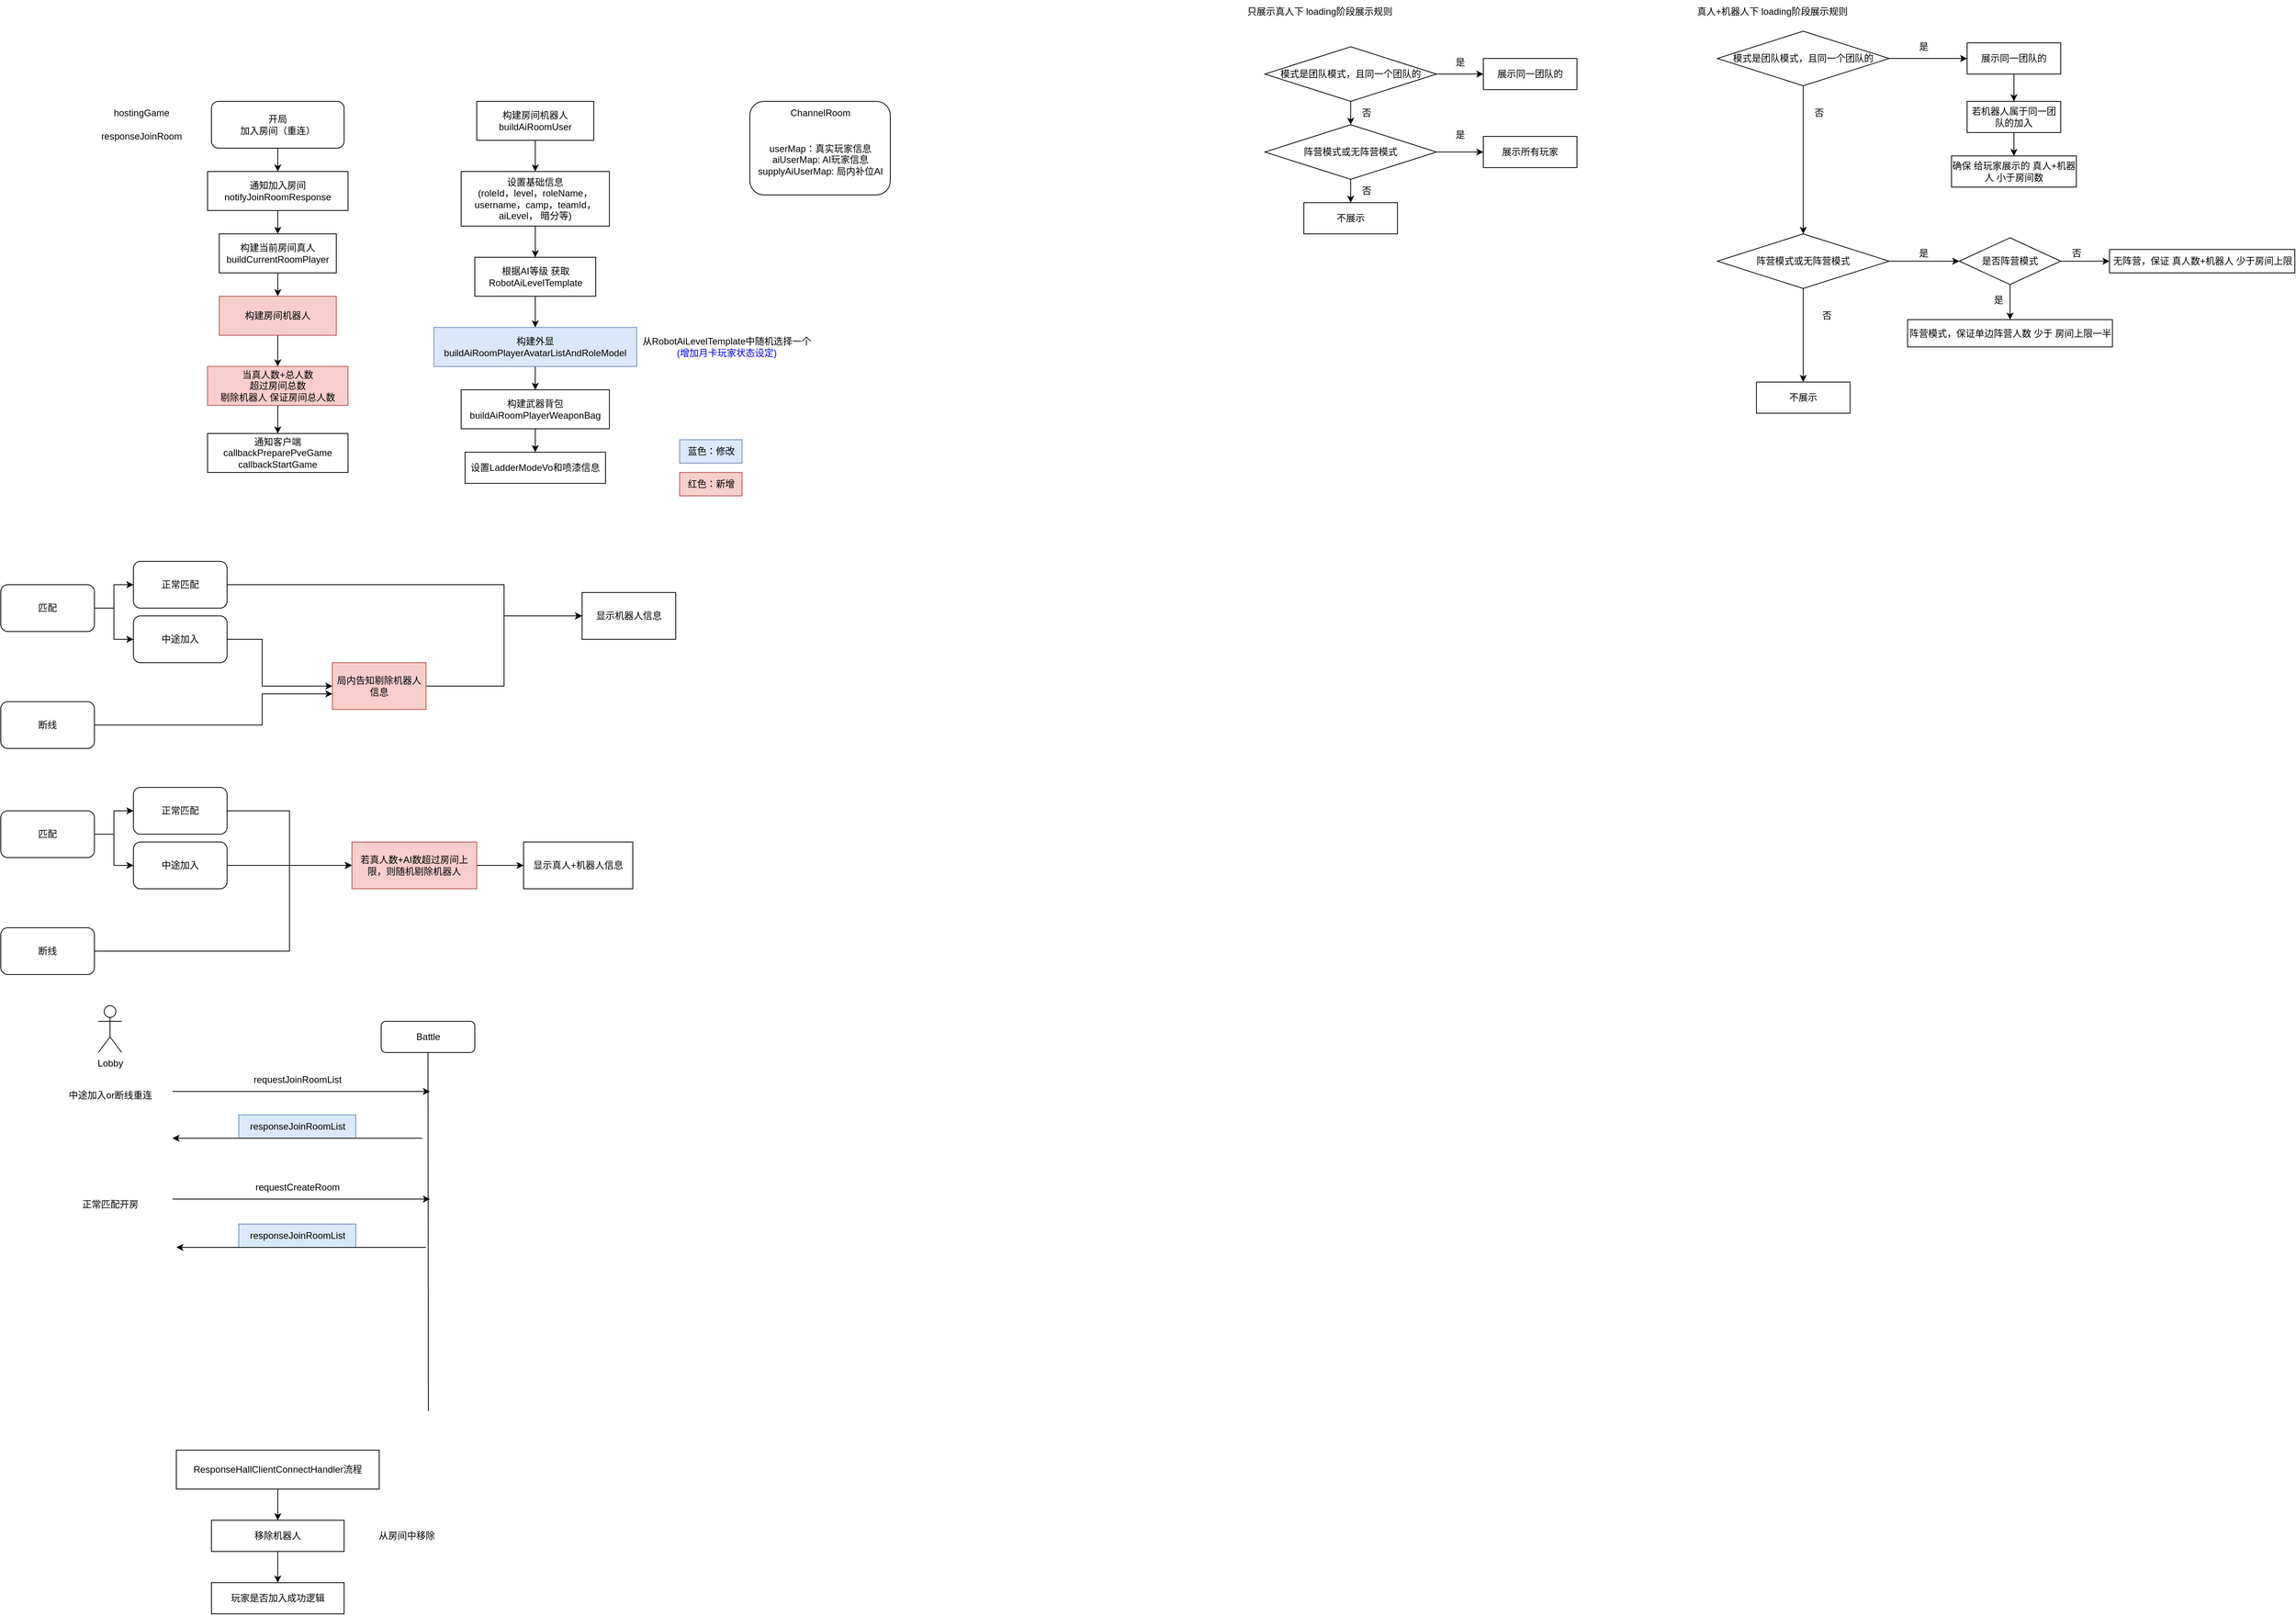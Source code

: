 <mxfile version="21.6.8" type="github">
  <diagram name="第 1 页" id="GIDFDQQ-i0uCsXtVJIqb">
    <mxGraphModel dx="1434" dy="758" grid="1" gridSize="10" guides="1" tooltips="1" connect="1" arrows="1" fold="1" page="1" pageScale="1" pageWidth="4681" pageHeight="3300" math="0" shadow="0">
      <root>
        <mxCell id="0" />
        <mxCell id="1" parent="0" />
        <mxCell id="laQibWiwvQj4CBXzZVvx-28" style="edgeStyle=orthogonalEdgeStyle;rounded=0;orthogonalLoop=1;jettySize=auto;html=1;exitX=0.5;exitY=1;exitDx=0;exitDy=0;entryX=0.5;entryY=0;entryDx=0;entryDy=0;" parent="1" source="laQibWiwvQj4CBXzZVvx-1" target="laQibWiwvQj4CBXzZVvx-6" edge="1">
          <mxGeometry relative="1" as="geometry" />
        </mxCell>
        <mxCell id="laQibWiwvQj4CBXzZVvx-1" value="开局&lt;br&gt;加入房间（重连）" style="rounded=1;whiteSpace=wrap;html=1;" parent="1" vertex="1">
          <mxGeometry x="360" y="430" width="170" height="60" as="geometry" />
        </mxCell>
        <mxCell id="laQibWiwvQj4CBXzZVvx-3" value="hostingGame" style="text;html=1;align=center;verticalAlign=middle;resizable=0;points=[];autosize=1;strokeColor=none;fillColor=none;" parent="1" vertex="1">
          <mxGeometry x="225" y="430" width="90" height="30" as="geometry" />
        </mxCell>
        <mxCell id="laQibWiwvQj4CBXzZVvx-4" value="responseJoinRoom" style="text;html=1;align=center;verticalAlign=middle;resizable=0;points=[];autosize=1;strokeColor=none;fillColor=none;" parent="1" vertex="1">
          <mxGeometry x="205" y="460" width="130" height="30" as="geometry" />
        </mxCell>
        <mxCell id="laQibWiwvQj4CBXzZVvx-29" style="edgeStyle=orthogonalEdgeStyle;rounded=0;orthogonalLoop=1;jettySize=auto;html=1;exitX=0.5;exitY=1;exitDx=0;exitDy=0;" parent="1" source="laQibWiwvQj4CBXzZVvx-6" target="laQibWiwvQj4CBXzZVvx-7" edge="1">
          <mxGeometry relative="1" as="geometry" />
        </mxCell>
        <mxCell id="laQibWiwvQj4CBXzZVvx-6" value="通知加入房间&lt;br&gt;notifyJoinRoomResponse" style="whiteSpace=wrap;html=1;" parent="1" vertex="1">
          <mxGeometry x="355" y="520" width="180" height="50" as="geometry" />
        </mxCell>
        <mxCell id="laQibWiwvQj4CBXzZVvx-30" style="edgeStyle=orthogonalEdgeStyle;rounded=0;orthogonalLoop=1;jettySize=auto;html=1;exitX=0.5;exitY=1;exitDx=0;exitDy=0;" parent="1" source="laQibWiwvQj4CBXzZVvx-7" target="laQibWiwvQj4CBXzZVvx-8" edge="1">
          <mxGeometry relative="1" as="geometry" />
        </mxCell>
        <mxCell id="laQibWiwvQj4CBXzZVvx-7" value="构建当前房间真人&lt;br&gt;buildCurrentRoomPlayer" style="whiteSpace=wrap;html=1;" parent="1" vertex="1">
          <mxGeometry x="370" y="600" width="150" height="50" as="geometry" />
        </mxCell>
        <mxCell id="dbwQvPrRD2itUM1JHdu3-2" style="edgeStyle=orthogonalEdgeStyle;rounded=0;orthogonalLoop=1;jettySize=auto;html=1;exitX=0.5;exitY=1;exitDx=0;exitDy=0;entryX=0.5;entryY=0;entryDx=0;entryDy=0;" edge="1" parent="1" source="laQibWiwvQj4CBXzZVvx-8" target="dbwQvPrRD2itUM1JHdu3-1">
          <mxGeometry relative="1" as="geometry" />
        </mxCell>
        <mxCell id="laQibWiwvQj4CBXzZVvx-8" value="构建房间机器人" style="whiteSpace=wrap;html=1;fillColor=#f8cecc;strokeColor=#b85450;" parent="1" vertex="1">
          <mxGeometry x="370" y="680" width="150" height="50" as="geometry" />
        </mxCell>
        <mxCell id="laQibWiwvQj4CBXzZVvx-9" value="通知客户端&lt;br&gt;callbackPreparePveGame&lt;br&gt;callbackStartGame" style="whiteSpace=wrap;html=1;" parent="1" vertex="1">
          <mxGeometry x="355" y="856" width="180" height="50" as="geometry" />
        </mxCell>
        <mxCell id="laQibWiwvQj4CBXzZVvx-32" style="edgeStyle=orthogonalEdgeStyle;rounded=0;orthogonalLoop=1;jettySize=auto;html=1;exitX=0.5;exitY=1;exitDx=0;exitDy=0;" parent="1" source="laQibWiwvQj4CBXzZVvx-10" target="laQibWiwvQj4CBXzZVvx-22" edge="1">
          <mxGeometry relative="1" as="geometry" />
        </mxCell>
        <mxCell id="laQibWiwvQj4CBXzZVvx-10" value="构建房间机器人&lt;br&gt;buildAiRoomUser" style="whiteSpace=wrap;html=1;" parent="1" vertex="1">
          <mxGeometry x="700" y="430" width="150" height="50" as="geometry" />
        </mxCell>
        <mxCell id="laQibWiwvQj4CBXzZVvx-34" style="edgeStyle=orthogonalEdgeStyle;rounded=0;orthogonalLoop=1;jettySize=auto;html=1;exitX=0.5;exitY=1;exitDx=0;exitDy=0;" parent="1" source="laQibWiwvQj4CBXzZVvx-12" target="laQibWiwvQj4CBXzZVvx-18" edge="1">
          <mxGeometry relative="1" as="geometry" />
        </mxCell>
        <mxCell id="laQibWiwvQj4CBXzZVvx-12" value="根据AI等级 获取RobotAiLevelTemplate" style="rounded=0;whiteSpace=wrap;html=1;" parent="1" vertex="1">
          <mxGeometry x="697.5" y="630" width="155" height="50" as="geometry" />
        </mxCell>
        <mxCell id="laQibWiwvQj4CBXzZVvx-35" style="edgeStyle=orthogonalEdgeStyle;rounded=0;orthogonalLoop=1;jettySize=auto;html=1;exitX=0.5;exitY=1;exitDx=0;exitDy=0;" parent="1" source="laQibWiwvQj4CBXzZVvx-18" target="laQibWiwvQj4CBXzZVvx-19" edge="1">
          <mxGeometry relative="1" as="geometry" />
        </mxCell>
        <mxCell id="laQibWiwvQj4CBXzZVvx-18" value="构建外显&lt;br&gt;buildAiRoomPlayerAvatarListAndRoleModel" style="whiteSpace=wrap;html=1;fillColor=#dae8fc;strokeColor=#6c8ebf;" parent="1" vertex="1">
          <mxGeometry x="645" y="720" width="260" height="50" as="geometry" />
        </mxCell>
        <mxCell id="laQibWiwvQj4CBXzZVvx-36" value="" style="edgeStyle=orthogonalEdgeStyle;rounded=0;orthogonalLoop=1;jettySize=auto;html=1;" parent="1" source="laQibWiwvQj4CBXzZVvx-19" target="laQibWiwvQj4CBXzZVvx-24" edge="1">
          <mxGeometry relative="1" as="geometry" />
        </mxCell>
        <mxCell id="laQibWiwvQj4CBXzZVvx-19" value="构建武器背包&lt;br&gt;buildAiRoomPlayerWeaponBag" style="whiteSpace=wrap;html=1;" parent="1" vertex="1">
          <mxGeometry x="680" y="800" width="190" height="50" as="geometry" />
        </mxCell>
        <mxCell id="laQibWiwvQj4CBXzZVvx-33" style="edgeStyle=orthogonalEdgeStyle;rounded=0;orthogonalLoop=1;jettySize=auto;html=1;exitX=0.5;exitY=1;exitDx=0;exitDy=0;" parent="1" source="laQibWiwvQj4CBXzZVvx-22" target="laQibWiwvQj4CBXzZVvx-12" edge="1">
          <mxGeometry relative="1" as="geometry" />
        </mxCell>
        <mxCell id="laQibWiwvQj4CBXzZVvx-22" value="设置基础信息&lt;br&gt;(roleId，level，roleName，username，camp，teamId， aiLevel， 暗分等)" style="whiteSpace=wrap;html=1;" parent="1" vertex="1">
          <mxGeometry x="680" y="520" width="190" height="70" as="geometry" />
        </mxCell>
        <mxCell id="laQibWiwvQj4CBXzZVvx-23" value="" style="group" parent="1" vertex="1" connectable="0">
          <mxGeometry x="1050" y="430" width="180" height="120" as="geometry" />
        </mxCell>
        <mxCell id="laQibWiwvQj4CBXzZVvx-13" value="" style="rounded=1;whiteSpace=wrap;html=1;" parent="laQibWiwvQj4CBXzZVvx-23" vertex="1">
          <mxGeometry width="180" height="120" as="geometry" />
        </mxCell>
        <mxCell id="laQibWiwvQj4CBXzZVvx-14" value="ChannelRoom" style="text;html=1;align=center;verticalAlign=middle;resizable=0;points=[];autosize=1;strokeColor=none;fillColor=none;" parent="laQibWiwvQj4CBXzZVvx-23" vertex="1">
          <mxGeometry x="40" width="100" height="30" as="geometry" />
        </mxCell>
        <mxCell id="laQibWiwvQj4CBXzZVvx-17" value="userMap：真实玩家信息&lt;br&gt;aiUserMap: AI玩家信息&lt;br&gt;supplyAiUserMap: 局内补位AI" style="text;html=1;align=center;verticalAlign=middle;resizable=0;points=[];autosize=1;strokeColor=none;fillColor=none;" parent="laQibWiwvQj4CBXzZVvx-23" vertex="1">
          <mxGeometry y="45" width="180" height="60" as="geometry" />
        </mxCell>
        <mxCell id="laQibWiwvQj4CBXzZVvx-24" value="设置LadderModeVo和喷漆信息" style="whiteSpace=wrap;html=1;" parent="1" vertex="1">
          <mxGeometry x="685" y="880" width="180" height="40" as="geometry" />
        </mxCell>
        <mxCell id="laQibWiwvQj4CBXzZVvx-25" value="从RobotAiLevelTemplate中随机选择一个&lt;br&gt;&lt;font color=&quot;#0000ff&quot;&gt;(增加月卡玩家状态设定)&lt;/font&gt;" style="text;html=1;align=center;verticalAlign=middle;resizable=0;points=[];autosize=1;strokeColor=none;fillColor=none;" parent="1" vertex="1">
          <mxGeometry x="900" y="725" width="240" height="40" as="geometry" />
        </mxCell>
        <mxCell id="laQibWiwvQj4CBXzZVvx-26" value="蓝色：修改" style="text;html=1;align=center;verticalAlign=middle;resizable=0;points=[];autosize=1;strokeColor=#6c8ebf;fillColor=#dae8fc;" parent="1" vertex="1">
          <mxGeometry x="960" y="864" width="80" height="30" as="geometry" />
        </mxCell>
        <mxCell id="laQibWiwvQj4CBXzZVvx-27" value="红色：新增" style="text;html=1;align=center;verticalAlign=middle;resizable=0;points=[];autosize=1;strokeColor=#b85450;fillColor=#f8cecc;" parent="1" vertex="1">
          <mxGeometry x="960" y="906" width="80" height="30" as="geometry" />
        </mxCell>
        <mxCell id="laQibWiwvQj4CBXzZVvx-41" style="edgeStyle=orthogonalEdgeStyle;rounded=0;orthogonalLoop=1;jettySize=auto;html=1;exitX=1;exitY=0.5;exitDx=0;exitDy=0;" parent="1" source="laQibWiwvQj4CBXzZVvx-37" target="laQibWiwvQj4CBXzZVvx-38" edge="1">
          <mxGeometry relative="1" as="geometry" />
        </mxCell>
        <mxCell id="laQibWiwvQj4CBXzZVvx-42" style="edgeStyle=orthogonalEdgeStyle;rounded=0;orthogonalLoop=1;jettySize=auto;html=1;exitX=1;exitY=0.5;exitDx=0;exitDy=0;" parent="1" source="laQibWiwvQj4CBXzZVvx-37" target="laQibWiwvQj4CBXzZVvx-39" edge="1">
          <mxGeometry relative="1" as="geometry" />
        </mxCell>
        <mxCell id="laQibWiwvQj4CBXzZVvx-37" value="匹配" style="rounded=1;whiteSpace=wrap;html=1;" parent="1" vertex="1">
          <mxGeometry x="90" y="1050" width="120" height="60" as="geometry" />
        </mxCell>
        <mxCell id="laQibWiwvQj4CBXzZVvx-48" style="edgeStyle=orthogonalEdgeStyle;rounded=0;orthogonalLoop=1;jettySize=auto;html=1;exitX=1;exitY=0.5;exitDx=0;exitDy=0;entryX=0;entryY=0.5;entryDx=0;entryDy=0;" parent="1" source="laQibWiwvQj4CBXzZVvx-38" target="laQibWiwvQj4CBXzZVvx-43" edge="1">
          <mxGeometry relative="1" as="geometry">
            <Array as="points">
              <mxPoint x="735" y="1050" />
              <mxPoint x="735" y="1090" />
            </Array>
          </mxGeometry>
        </mxCell>
        <mxCell id="laQibWiwvQj4CBXzZVvx-38" value="正常匹配" style="rounded=1;whiteSpace=wrap;html=1;" parent="1" vertex="1">
          <mxGeometry x="260" y="1020" width="120" height="60" as="geometry" />
        </mxCell>
        <mxCell id="laQibWiwvQj4CBXzZVvx-47" style="edgeStyle=orthogonalEdgeStyle;rounded=0;orthogonalLoop=1;jettySize=auto;html=1;exitX=1;exitY=0.5;exitDx=0;exitDy=0;entryX=0;entryY=0.5;entryDx=0;entryDy=0;" parent="1" source="laQibWiwvQj4CBXzZVvx-39" target="laQibWiwvQj4CBXzZVvx-45" edge="1">
          <mxGeometry relative="1" as="geometry">
            <Array as="points">
              <mxPoint x="425" y="1120" />
              <mxPoint x="425" y="1180" />
            </Array>
          </mxGeometry>
        </mxCell>
        <mxCell id="laQibWiwvQj4CBXzZVvx-39" value="中途加入" style="rounded=1;whiteSpace=wrap;html=1;" parent="1" vertex="1">
          <mxGeometry x="260" y="1090" width="120" height="60" as="geometry" />
        </mxCell>
        <mxCell id="laQibWiwvQj4CBXzZVvx-46" style="edgeStyle=orthogonalEdgeStyle;rounded=0;orthogonalLoop=1;jettySize=auto;html=1;exitX=1;exitY=0.5;exitDx=0;exitDy=0;entryX=0;entryY=0.5;entryDx=0;entryDy=0;" parent="1" edge="1">
          <mxGeometry relative="1" as="geometry">
            <mxPoint x="210" y="1220" as="sourcePoint" />
            <mxPoint x="515" y="1190" as="targetPoint" />
            <Array as="points">
              <mxPoint x="210" y="1230" />
              <mxPoint x="425" y="1230" />
              <mxPoint x="425" y="1190" />
            </Array>
          </mxGeometry>
        </mxCell>
        <mxCell id="laQibWiwvQj4CBXzZVvx-40" value="断线" style="rounded=1;whiteSpace=wrap;html=1;" parent="1" vertex="1">
          <mxGeometry x="90" y="1200" width="120" height="60" as="geometry" />
        </mxCell>
        <mxCell id="laQibWiwvQj4CBXzZVvx-43" value="显示机器人信息" style="whiteSpace=wrap;html=1;" parent="1" vertex="1">
          <mxGeometry x="835" y="1060" width="120" height="60" as="geometry" />
        </mxCell>
        <mxCell id="laQibWiwvQj4CBXzZVvx-49" style="edgeStyle=orthogonalEdgeStyle;rounded=0;orthogonalLoop=1;jettySize=auto;html=1;exitX=1;exitY=0.5;exitDx=0;exitDy=0;entryX=0;entryY=0.5;entryDx=0;entryDy=0;" parent="1" source="laQibWiwvQj4CBXzZVvx-45" target="laQibWiwvQj4CBXzZVvx-43" edge="1">
          <mxGeometry relative="1" as="geometry" />
        </mxCell>
        <mxCell id="laQibWiwvQj4CBXzZVvx-45" value="局内告知剔除机器人&lt;br&gt;信息" style="whiteSpace=wrap;html=1;fillColor=#f8cecc;strokeColor=#b85450;" parent="1" vertex="1">
          <mxGeometry x="515" y="1150" width="120" height="60" as="geometry" />
        </mxCell>
        <mxCell id="laQibWiwvQj4CBXzZVvx-51" value="Lobby" style="shape=umlActor;verticalLabelPosition=bottom;verticalAlign=top;html=1;outlineConnect=0;" parent="1" vertex="1">
          <mxGeometry x="215" y="1590" width="30" height="60" as="geometry" />
        </mxCell>
        <mxCell id="laQibWiwvQj4CBXzZVvx-52" value="Battle" style="rounded=1;whiteSpace=wrap;html=1;" parent="1" vertex="1">
          <mxGeometry x="577.5" y="1610" width="120" height="40" as="geometry" />
        </mxCell>
        <mxCell id="laQibWiwvQj4CBXzZVvx-53" value="requestJoinRoomList" style="text;html=1;align=center;verticalAlign=middle;resizable=0;points=[];autosize=1;strokeColor=none;fillColor=none;" parent="1" vertex="1">
          <mxGeometry x="400" y="1670" width="140" height="30" as="geometry" />
        </mxCell>
        <mxCell id="laQibWiwvQj4CBXzZVvx-55" value="responseJoinRoomList" style="text;html=1;align=center;verticalAlign=middle;resizable=0;points=[];autosize=1;strokeColor=#6c8ebf;fillColor=#dae8fc;" parent="1" vertex="1">
          <mxGeometry x="395" y="1730" width="150" height="30" as="geometry" />
        </mxCell>
        <mxCell id="laQibWiwvQj4CBXzZVvx-56" value="requestCreateRoom" style="text;html=1;align=center;verticalAlign=middle;resizable=0;points=[];autosize=1;strokeColor=none;fillColor=none;" parent="1" vertex="1">
          <mxGeometry x="405" y="1808" width="130" height="30" as="geometry" />
        </mxCell>
        <mxCell id="laQibWiwvQj4CBXzZVvx-57" value="responseJoinRoomList" style="text;html=1;align=center;verticalAlign=middle;resizable=0;points=[];autosize=1;strokeColor=#6c8ebf;fillColor=#dae8fc;" parent="1" vertex="1">
          <mxGeometry x="395" y="1870" width="150" height="30" as="geometry" />
        </mxCell>
        <mxCell id="laQibWiwvQj4CBXzZVvx-58" value="" style="endArrow=none;html=1;rounded=0;entryX=0.5;entryY=1;entryDx=0;entryDy=0;" parent="1" target="laQibWiwvQj4CBXzZVvx-52" edge="1">
          <mxGeometry width="50" height="50" relative="1" as="geometry">
            <mxPoint x="638" y="2110" as="sourcePoint" />
            <mxPoint x="730" y="1760" as="targetPoint" />
          </mxGeometry>
        </mxCell>
        <mxCell id="laQibWiwvQj4CBXzZVvx-59" value="" style="endArrow=classic;html=1;rounded=0;" parent="1" edge="1">
          <mxGeometry width="50" height="50" relative="1" as="geometry">
            <mxPoint x="310" y="1700" as="sourcePoint" />
            <mxPoint x="640" y="1700" as="targetPoint" />
          </mxGeometry>
        </mxCell>
        <mxCell id="laQibWiwvQj4CBXzZVvx-60" value="" style="endArrow=classic;html=1;rounded=0;" parent="1" edge="1">
          <mxGeometry width="50" height="50" relative="1" as="geometry">
            <mxPoint x="630" y="1760" as="sourcePoint" />
            <mxPoint x="310" y="1760" as="targetPoint" />
          </mxGeometry>
        </mxCell>
        <mxCell id="laQibWiwvQj4CBXzZVvx-61" value="" style="endArrow=classic;html=1;rounded=0;" parent="1" edge="1">
          <mxGeometry width="50" height="50" relative="1" as="geometry">
            <mxPoint x="310" y="1838" as="sourcePoint" />
            <mxPoint x="640" y="1838" as="targetPoint" />
          </mxGeometry>
        </mxCell>
        <mxCell id="laQibWiwvQj4CBXzZVvx-62" value="" style="endArrow=classic;html=1;rounded=0;" parent="1" edge="1">
          <mxGeometry width="50" height="50" relative="1" as="geometry">
            <mxPoint x="635" y="1900" as="sourcePoint" />
            <mxPoint x="315" y="1900" as="targetPoint" />
          </mxGeometry>
        </mxCell>
        <mxCell id="laQibWiwvQj4CBXzZVvx-63" value="中途加入or断线重连" style="text;html=1;align=center;verticalAlign=middle;resizable=0;points=[];autosize=1;strokeColor=none;fillColor=none;" parent="1" vertex="1">
          <mxGeometry x="165" y="1690" width="130" height="30" as="geometry" />
        </mxCell>
        <mxCell id="laQibWiwvQj4CBXzZVvx-64" value="正常匹配开房" style="text;html=1;align=center;verticalAlign=middle;resizable=0;points=[];autosize=1;strokeColor=none;fillColor=none;" parent="1" vertex="1">
          <mxGeometry x="180" y="1830" width="100" height="30" as="geometry" />
        </mxCell>
        <mxCell id="laQibWiwvQj4CBXzZVvx-70" style="edgeStyle=orthogonalEdgeStyle;rounded=0;orthogonalLoop=1;jettySize=auto;html=1;exitX=0.5;exitY=1;exitDx=0;exitDy=0;entryX=0.5;entryY=0;entryDx=0;entryDy=0;" parent="1" source="laQibWiwvQj4CBXzZVvx-65" target="laQibWiwvQj4CBXzZVvx-66" edge="1">
          <mxGeometry relative="1" as="geometry" />
        </mxCell>
        <mxCell id="laQibWiwvQj4CBXzZVvx-65" value="ResponseHallClientConnectHandler流程" style="whiteSpace=wrap;html=1;" parent="1" vertex="1">
          <mxGeometry x="315" y="2160" width="260" height="50" as="geometry" />
        </mxCell>
        <mxCell id="laQibWiwvQj4CBXzZVvx-71" style="edgeStyle=orthogonalEdgeStyle;rounded=0;orthogonalLoop=1;jettySize=auto;html=1;exitX=0.5;exitY=1;exitDx=0;exitDy=0;entryX=0.5;entryY=0;entryDx=0;entryDy=0;" parent="1" source="laQibWiwvQj4CBXzZVvx-66" target="laQibWiwvQj4CBXzZVvx-67" edge="1">
          <mxGeometry relative="1" as="geometry" />
        </mxCell>
        <mxCell id="laQibWiwvQj4CBXzZVvx-66" value="移除机器人" style="whiteSpace=wrap;html=1;" parent="1" vertex="1">
          <mxGeometry x="360" y="2250" width="170" height="40" as="geometry" />
        </mxCell>
        <mxCell id="laQibWiwvQj4CBXzZVvx-67" value="玩家是否加入成功逻辑" style="whiteSpace=wrap;html=1;" parent="1" vertex="1">
          <mxGeometry x="360" y="2330" width="170" height="40" as="geometry" />
        </mxCell>
        <mxCell id="laQibWiwvQj4CBXzZVvx-69" value="从房间中移除" style="text;html=1;align=center;verticalAlign=middle;resizable=0;points=[];autosize=1;strokeColor=none;fillColor=none;" parent="1" vertex="1">
          <mxGeometry x="560" y="2255" width="100" height="30" as="geometry" />
        </mxCell>
        <mxCell id="dbwQvPrRD2itUM1JHdu3-3" style="edgeStyle=orthogonalEdgeStyle;rounded=0;orthogonalLoop=1;jettySize=auto;html=1;exitX=0.5;exitY=1;exitDx=0;exitDy=0;" edge="1" parent="1" source="dbwQvPrRD2itUM1JHdu3-1" target="laQibWiwvQj4CBXzZVvx-9">
          <mxGeometry relative="1" as="geometry" />
        </mxCell>
        <mxCell id="dbwQvPrRD2itUM1JHdu3-1" value="当真人数+总人数&lt;br&gt;超过房间总数&lt;br&gt;剔除机器人 保证房间总人数" style="whiteSpace=wrap;html=1;fillColor=#f8cecc;strokeColor=#b85450;" vertex="1" parent="1">
          <mxGeometry x="355" y="770" width="180" height="50" as="geometry" />
        </mxCell>
        <mxCell id="dbwQvPrRD2itUM1JHdu3-4" style="edgeStyle=orthogonalEdgeStyle;rounded=0;orthogonalLoop=1;jettySize=auto;html=1;exitX=1;exitY=0.5;exitDx=0;exitDy=0;" edge="1" parent="1" source="dbwQvPrRD2itUM1JHdu3-6" target="dbwQvPrRD2itUM1JHdu3-8">
          <mxGeometry relative="1" as="geometry" />
        </mxCell>
        <mxCell id="dbwQvPrRD2itUM1JHdu3-5" style="edgeStyle=orthogonalEdgeStyle;rounded=0;orthogonalLoop=1;jettySize=auto;html=1;exitX=1;exitY=0.5;exitDx=0;exitDy=0;" edge="1" parent="1" source="dbwQvPrRD2itUM1JHdu3-6" target="dbwQvPrRD2itUM1JHdu3-10">
          <mxGeometry relative="1" as="geometry" />
        </mxCell>
        <mxCell id="dbwQvPrRD2itUM1JHdu3-6" value="匹配" style="rounded=1;whiteSpace=wrap;html=1;" vertex="1" parent="1">
          <mxGeometry x="90" y="1340" width="120" height="60" as="geometry" />
        </mxCell>
        <mxCell id="dbwQvPrRD2itUM1JHdu3-16" style="edgeStyle=orthogonalEdgeStyle;rounded=0;orthogonalLoop=1;jettySize=auto;html=1;exitX=1;exitY=0.5;exitDx=0;exitDy=0;entryX=0;entryY=0.5;entryDx=0;entryDy=0;" edge="1" parent="1" source="dbwQvPrRD2itUM1JHdu3-8" target="dbwQvPrRD2itUM1JHdu3-15">
          <mxGeometry relative="1" as="geometry">
            <mxPoint x="480" y="1380" as="targetPoint" />
          </mxGeometry>
        </mxCell>
        <mxCell id="dbwQvPrRD2itUM1JHdu3-8" value="正常匹配" style="rounded=1;whiteSpace=wrap;html=1;" vertex="1" parent="1">
          <mxGeometry x="260" y="1310" width="120" height="60" as="geometry" />
        </mxCell>
        <mxCell id="dbwQvPrRD2itUM1JHdu3-9" style="edgeStyle=orthogonalEdgeStyle;rounded=0;orthogonalLoop=1;jettySize=auto;html=1;exitX=1;exitY=0.5;exitDx=0;exitDy=0;entryX=0;entryY=0.5;entryDx=0;entryDy=0;" edge="1" parent="1" source="dbwQvPrRD2itUM1JHdu3-10" target="dbwQvPrRD2itUM1JHdu3-15">
          <mxGeometry relative="1" as="geometry">
            <Array as="points">
              <mxPoint x="460" y="1410" />
              <mxPoint x="460" y="1410" />
            </Array>
          </mxGeometry>
        </mxCell>
        <mxCell id="dbwQvPrRD2itUM1JHdu3-10" value="中途加入" style="rounded=1;whiteSpace=wrap;html=1;" vertex="1" parent="1">
          <mxGeometry x="260" y="1380" width="120" height="60" as="geometry" />
        </mxCell>
        <mxCell id="dbwQvPrRD2itUM1JHdu3-11" style="edgeStyle=orthogonalEdgeStyle;rounded=0;orthogonalLoop=1;jettySize=auto;html=1;exitX=1;exitY=0.5;exitDx=0;exitDy=0;entryX=0;entryY=0.5;entryDx=0;entryDy=0;" edge="1" parent="1" target="dbwQvPrRD2itUM1JHdu3-15">
          <mxGeometry relative="1" as="geometry">
            <mxPoint x="210" y="1510" as="sourcePoint" />
            <mxPoint x="530" y="1470" as="targetPoint" />
            <Array as="points">
              <mxPoint x="210" y="1520" />
              <mxPoint x="460" y="1520" />
              <mxPoint x="460" y="1410" />
            </Array>
          </mxGeometry>
        </mxCell>
        <mxCell id="dbwQvPrRD2itUM1JHdu3-12" value="断线" style="rounded=1;whiteSpace=wrap;html=1;" vertex="1" parent="1">
          <mxGeometry x="90" y="1490" width="120" height="60" as="geometry" />
        </mxCell>
        <mxCell id="dbwQvPrRD2itUM1JHdu3-13" value="显示真人+机器人信息" style="whiteSpace=wrap;html=1;" vertex="1" parent="1">
          <mxGeometry x="760" y="1380" width="140" height="60" as="geometry" />
        </mxCell>
        <mxCell id="dbwQvPrRD2itUM1JHdu3-17" style="edgeStyle=orthogonalEdgeStyle;rounded=0;orthogonalLoop=1;jettySize=auto;html=1;exitX=1;exitY=0.5;exitDx=0;exitDy=0;" edge="1" parent="1" source="dbwQvPrRD2itUM1JHdu3-15" target="dbwQvPrRD2itUM1JHdu3-13">
          <mxGeometry relative="1" as="geometry" />
        </mxCell>
        <mxCell id="dbwQvPrRD2itUM1JHdu3-15" value="若真人数+AI数超过房间上限，则随机剔除机器人" style="whiteSpace=wrap;html=1;fillColor=#f8cecc;strokeColor=#b85450;" vertex="1" parent="1">
          <mxGeometry x="540" y="1380" width="160" height="60" as="geometry" />
        </mxCell>
        <mxCell id="dbwQvPrRD2itUM1JHdu3-39" style="edgeStyle=orthogonalEdgeStyle;rounded=0;orthogonalLoop=1;jettySize=auto;html=1;exitX=0.5;exitY=1;exitDx=0;exitDy=0;entryX=0.5;entryY=0;entryDx=0;entryDy=0;" edge="1" parent="1" source="dbwQvPrRD2itUM1JHdu3-18" target="dbwQvPrRD2itUM1JHdu3-20">
          <mxGeometry relative="1" as="geometry" />
        </mxCell>
        <mxCell id="dbwQvPrRD2itUM1JHdu3-42" style="edgeStyle=orthogonalEdgeStyle;rounded=0;orthogonalLoop=1;jettySize=auto;html=1;exitX=1;exitY=0.5;exitDx=0;exitDy=0;" edge="1" parent="1" source="dbwQvPrRD2itUM1JHdu3-18" target="dbwQvPrRD2itUM1JHdu3-19">
          <mxGeometry relative="1" as="geometry" />
        </mxCell>
        <mxCell id="dbwQvPrRD2itUM1JHdu3-18" value="模式是团队模式，且同一个团队的" style="rhombus;whiteSpace=wrap;html=1;" vertex="1" parent="1">
          <mxGeometry x="1710" y="360" width="220" height="70" as="geometry" />
        </mxCell>
        <mxCell id="dbwQvPrRD2itUM1JHdu3-19" value="展示同一团队的" style="whiteSpace=wrap;html=1;" vertex="1" parent="1">
          <mxGeometry x="1990" y="375" width="120" height="40" as="geometry" />
        </mxCell>
        <mxCell id="dbwQvPrRD2itUM1JHdu3-40" style="edgeStyle=orthogonalEdgeStyle;rounded=0;orthogonalLoop=1;jettySize=auto;html=1;exitX=1;exitY=0.5;exitDx=0;exitDy=0;" edge="1" parent="1" source="dbwQvPrRD2itUM1JHdu3-20" target="dbwQvPrRD2itUM1JHdu3-21">
          <mxGeometry relative="1" as="geometry" />
        </mxCell>
        <mxCell id="dbwQvPrRD2itUM1JHdu3-41" style="edgeStyle=orthogonalEdgeStyle;rounded=0;orthogonalLoop=1;jettySize=auto;html=1;exitX=0.5;exitY=1;exitDx=0;exitDy=0;entryX=0.5;entryY=0;entryDx=0;entryDy=0;" edge="1" parent="1" source="dbwQvPrRD2itUM1JHdu3-20" target="dbwQvPrRD2itUM1JHdu3-23">
          <mxGeometry relative="1" as="geometry" />
        </mxCell>
        <mxCell id="dbwQvPrRD2itUM1JHdu3-20" value="阵营模式或无阵营模式" style="rhombus;whiteSpace=wrap;html=1;" vertex="1" parent="1">
          <mxGeometry x="1710" y="460" width="220" height="70" as="geometry" />
        </mxCell>
        <mxCell id="dbwQvPrRD2itUM1JHdu3-21" value="展示所有玩家" style="whiteSpace=wrap;html=1;" vertex="1" parent="1">
          <mxGeometry x="1990" y="475" width="120" height="40" as="geometry" />
        </mxCell>
        <mxCell id="dbwQvPrRD2itUM1JHdu3-23" value="不展示" style="whiteSpace=wrap;html=1;" vertex="1" parent="1">
          <mxGeometry x="1760" y="560" width="120" height="40" as="geometry" />
        </mxCell>
        <mxCell id="dbwQvPrRD2itUM1JHdu3-43" style="edgeStyle=orthogonalEdgeStyle;rounded=0;orthogonalLoop=1;jettySize=auto;html=1;exitX=1;exitY=0.5;exitDx=0;exitDy=0;" edge="1" parent="1" source="dbwQvPrRD2itUM1JHdu3-25" target="dbwQvPrRD2itUM1JHdu3-26">
          <mxGeometry relative="1" as="geometry" />
        </mxCell>
        <mxCell id="dbwQvPrRD2itUM1JHdu3-46" style="edgeStyle=orthogonalEdgeStyle;rounded=0;orthogonalLoop=1;jettySize=auto;html=1;exitX=0.5;exitY=1;exitDx=0;exitDy=0;" edge="1" parent="1" source="dbwQvPrRD2itUM1JHdu3-25" target="dbwQvPrRD2itUM1JHdu3-27">
          <mxGeometry relative="1" as="geometry" />
        </mxCell>
        <mxCell id="dbwQvPrRD2itUM1JHdu3-25" value="模式是团队模式，且同一个团队的" style="rhombus;whiteSpace=wrap;html=1;" vertex="1" parent="1">
          <mxGeometry x="2290" y="340" width="220" height="70" as="geometry" />
        </mxCell>
        <mxCell id="dbwQvPrRD2itUM1JHdu3-44" style="edgeStyle=orthogonalEdgeStyle;rounded=0;orthogonalLoop=1;jettySize=auto;html=1;exitX=0.5;exitY=1;exitDx=0;exitDy=0;" edge="1" parent="1" source="dbwQvPrRD2itUM1JHdu3-26" target="dbwQvPrRD2itUM1JHdu3-30">
          <mxGeometry relative="1" as="geometry" />
        </mxCell>
        <mxCell id="dbwQvPrRD2itUM1JHdu3-26" value="展示同一团队的" style="whiteSpace=wrap;html=1;" vertex="1" parent="1">
          <mxGeometry x="2610" y="355" width="120" height="40" as="geometry" />
        </mxCell>
        <mxCell id="dbwQvPrRD2itUM1JHdu3-48" style="edgeStyle=orthogonalEdgeStyle;rounded=0;orthogonalLoop=1;jettySize=auto;html=1;exitX=0.5;exitY=1;exitDx=0;exitDy=0;" edge="1" parent="1" source="dbwQvPrRD2itUM1JHdu3-27" target="dbwQvPrRD2itUM1JHdu3-29">
          <mxGeometry relative="1" as="geometry" />
        </mxCell>
        <mxCell id="dbwQvPrRD2itUM1JHdu3-49" style="edgeStyle=orthogonalEdgeStyle;rounded=0;orthogonalLoop=1;jettySize=auto;html=1;exitX=1;exitY=0.5;exitDx=0;exitDy=0;" edge="1" parent="1" source="dbwQvPrRD2itUM1JHdu3-27" target="dbwQvPrRD2itUM1JHdu3-47">
          <mxGeometry relative="1" as="geometry" />
        </mxCell>
        <mxCell id="dbwQvPrRD2itUM1JHdu3-27" value="阵营模式或无阵营模式" style="rhombus;whiteSpace=wrap;html=1;" vertex="1" parent="1">
          <mxGeometry x="2290" y="600" width="220" height="70" as="geometry" />
        </mxCell>
        <mxCell id="dbwQvPrRD2itUM1JHdu3-28" value="无阵营，保证 真人数+机器人 少于房间上限" style="whiteSpace=wrap;html=1;" vertex="1" parent="1">
          <mxGeometry x="2792.5" y="620" width="237.5" height="30" as="geometry" />
        </mxCell>
        <mxCell id="dbwQvPrRD2itUM1JHdu3-29" value="不展示" style="whiteSpace=wrap;html=1;" vertex="1" parent="1">
          <mxGeometry x="2340" y="790" width="120" height="40" as="geometry" />
        </mxCell>
        <mxCell id="dbwQvPrRD2itUM1JHdu3-45" style="edgeStyle=orthogonalEdgeStyle;rounded=0;orthogonalLoop=1;jettySize=auto;html=1;exitX=0.5;exitY=1;exitDx=0;exitDy=0;entryX=0.5;entryY=0;entryDx=0;entryDy=0;" edge="1" parent="1" source="dbwQvPrRD2itUM1JHdu3-30" target="dbwQvPrRD2itUM1JHdu3-31">
          <mxGeometry relative="1" as="geometry" />
        </mxCell>
        <mxCell id="dbwQvPrRD2itUM1JHdu3-30" value="若机器人属于同一团队的加入" style="whiteSpace=wrap;html=1;" vertex="1" parent="1">
          <mxGeometry x="2610" y="430" width="120" height="40" as="geometry" />
        </mxCell>
        <mxCell id="dbwQvPrRD2itUM1JHdu3-31" value="确保 给玩家展示的 真人+机器人 小于房间数" style="whiteSpace=wrap;html=1;" vertex="1" parent="1">
          <mxGeometry x="2590" y="500" width="160" height="40" as="geometry" />
        </mxCell>
        <mxCell id="dbwQvPrRD2itUM1JHdu3-32" value="阵营模式，保证单边阵营人数 少于 房间上限一半" style="whiteSpace=wrap;html=1;" vertex="1" parent="1">
          <mxGeometry x="2533.75" y="710" width="262.5" height="35" as="geometry" />
        </mxCell>
        <mxCell id="dbwQvPrRD2itUM1JHdu3-50" style="edgeStyle=orthogonalEdgeStyle;rounded=0;orthogonalLoop=1;jettySize=auto;html=1;exitX=1;exitY=0.5;exitDx=0;exitDy=0;" edge="1" parent="1" source="dbwQvPrRD2itUM1JHdu3-47" target="dbwQvPrRD2itUM1JHdu3-28">
          <mxGeometry relative="1" as="geometry" />
        </mxCell>
        <mxCell id="dbwQvPrRD2itUM1JHdu3-51" style="edgeStyle=orthogonalEdgeStyle;rounded=0;orthogonalLoop=1;jettySize=auto;html=1;exitX=0.5;exitY=1;exitDx=0;exitDy=0;" edge="1" parent="1" source="dbwQvPrRD2itUM1JHdu3-47" target="dbwQvPrRD2itUM1JHdu3-32">
          <mxGeometry relative="1" as="geometry" />
        </mxCell>
        <mxCell id="dbwQvPrRD2itUM1JHdu3-47" value="是否阵营模式" style="rhombus;whiteSpace=wrap;html=1;" vertex="1" parent="1">
          <mxGeometry x="2600" y="605" width="130" height="60" as="geometry" />
        </mxCell>
        <mxCell id="dbwQvPrRD2itUM1JHdu3-52" value="只展示真人下 loading阶段展示规则" style="text;html=1;align=center;verticalAlign=middle;resizable=0;points=[];autosize=1;strokeColor=none;fillColor=none;" vertex="1" parent="1">
          <mxGeometry x="1675" y="300" width="210" height="30" as="geometry" />
        </mxCell>
        <mxCell id="dbwQvPrRD2itUM1JHdu3-53" value="真人+机器人下 loading阶段展示规则" style="text;html=1;align=center;verticalAlign=middle;resizable=0;points=[];autosize=1;strokeColor=none;fillColor=none;" vertex="1" parent="1">
          <mxGeometry x="2250" y="300" width="220" height="30" as="geometry" />
        </mxCell>
        <mxCell id="dbwQvPrRD2itUM1JHdu3-54" value="是" style="text;html=1;align=center;verticalAlign=middle;resizable=0;points=[];autosize=1;strokeColor=none;fillColor=none;" vertex="1" parent="1">
          <mxGeometry x="1940" y="365" width="40" height="30" as="geometry" />
        </mxCell>
        <mxCell id="dbwQvPrRD2itUM1JHdu3-55" value="否" style="text;html=1;align=center;verticalAlign=middle;resizable=0;points=[];autosize=1;strokeColor=none;fillColor=none;" vertex="1" parent="1">
          <mxGeometry x="1820" y="430" width="40" height="30" as="geometry" />
        </mxCell>
        <mxCell id="dbwQvPrRD2itUM1JHdu3-56" value="是" style="text;html=1;align=center;verticalAlign=middle;resizable=0;points=[];autosize=1;strokeColor=none;fillColor=none;" vertex="1" parent="1">
          <mxGeometry x="1940" y="458" width="40" height="30" as="geometry" />
        </mxCell>
        <mxCell id="dbwQvPrRD2itUM1JHdu3-57" value="否" style="text;html=1;align=center;verticalAlign=middle;resizable=0;points=[];autosize=1;strokeColor=none;fillColor=none;" vertex="1" parent="1">
          <mxGeometry x="1820" y="530" width="40" height="30" as="geometry" />
        </mxCell>
        <mxCell id="dbwQvPrRD2itUM1JHdu3-58" value="是" style="text;html=1;align=center;verticalAlign=middle;resizable=0;points=[];autosize=1;strokeColor=none;fillColor=none;" vertex="1" parent="1">
          <mxGeometry x="2533.75" y="345" width="40" height="30" as="geometry" />
        </mxCell>
        <mxCell id="dbwQvPrRD2itUM1JHdu3-59" value="是" style="text;html=1;align=center;verticalAlign=middle;resizable=0;points=[];autosize=1;strokeColor=none;fillColor=none;" vertex="1" parent="1">
          <mxGeometry x="2533.75" y="610" width="40" height="30" as="geometry" />
        </mxCell>
        <mxCell id="dbwQvPrRD2itUM1JHdu3-60" value="是" style="text;html=1;align=center;verticalAlign=middle;resizable=0;points=[];autosize=1;strokeColor=none;fillColor=none;" vertex="1" parent="1">
          <mxGeometry x="2630" y="670" width="40" height="30" as="geometry" />
        </mxCell>
        <mxCell id="dbwQvPrRD2itUM1JHdu3-61" value="否" style="text;html=1;align=center;verticalAlign=middle;resizable=0;points=[];autosize=1;strokeColor=none;fillColor=none;" vertex="1" parent="1">
          <mxGeometry x="2400" y="430" width="40" height="30" as="geometry" />
        </mxCell>
        <mxCell id="dbwQvPrRD2itUM1JHdu3-62" value="否" style="text;html=1;align=center;verticalAlign=middle;resizable=0;points=[];autosize=1;strokeColor=none;fillColor=none;" vertex="1" parent="1">
          <mxGeometry x="2410" y="690" width="40" height="30" as="geometry" />
        </mxCell>
        <mxCell id="dbwQvPrRD2itUM1JHdu3-63" value="否" style="text;html=1;align=center;verticalAlign=middle;resizable=0;points=[];autosize=1;strokeColor=none;fillColor=none;" vertex="1" parent="1">
          <mxGeometry x="2730" y="610" width="40" height="30" as="geometry" />
        </mxCell>
      </root>
    </mxGraphModel>
  </diagram>
</mxfile>

